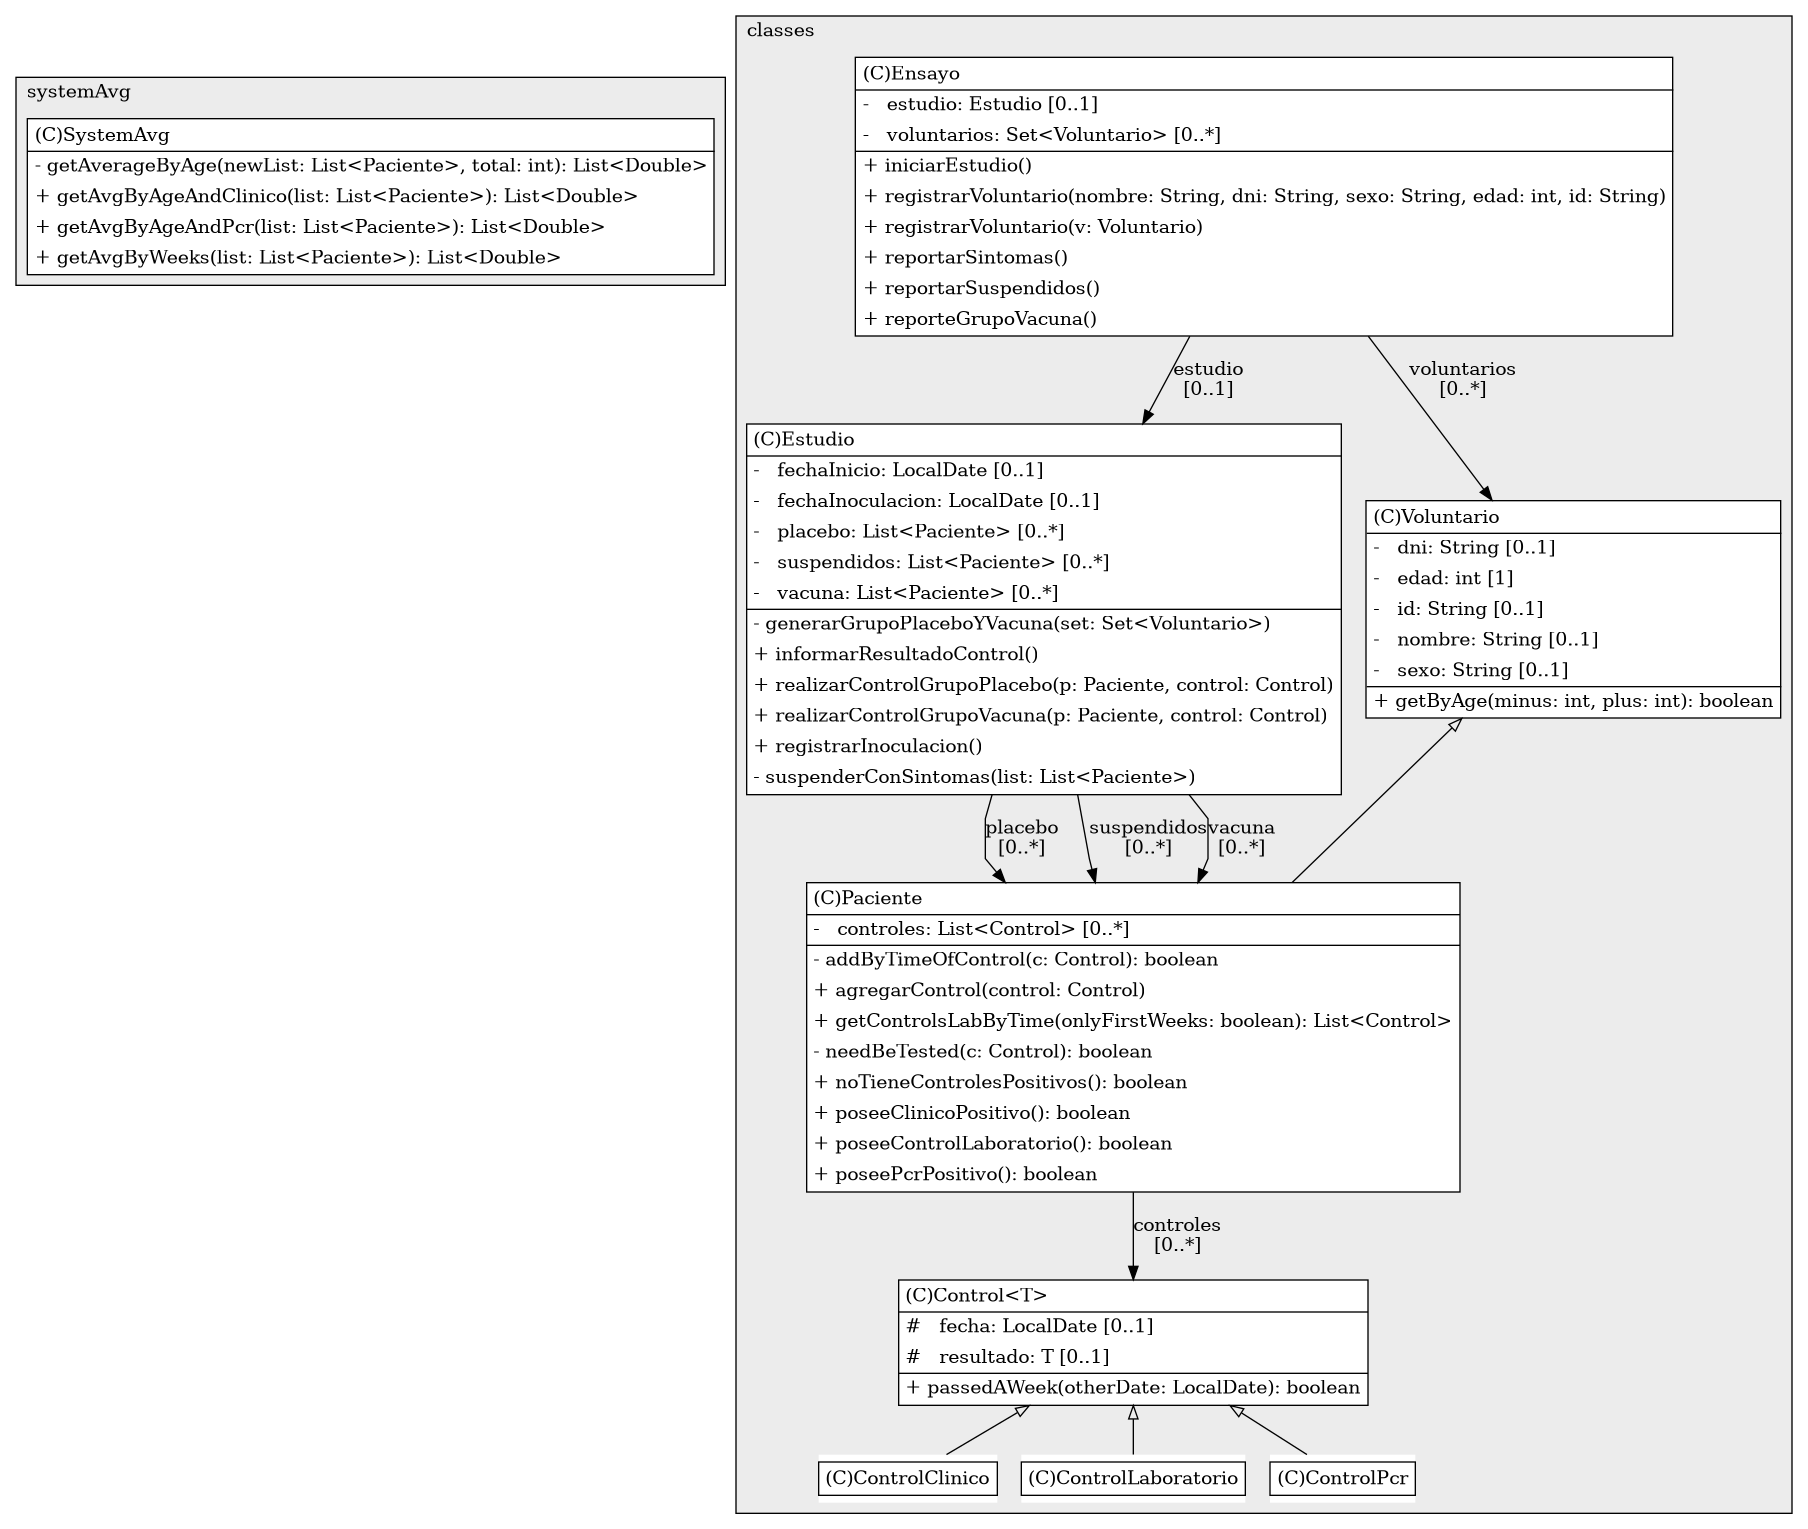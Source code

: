 @startuml

/' diagram meta data start
config=StructureConfiguration;
{
  "projectClassification": {
    "searchMode": "OpenProject", // OpenProject, AllProjects
    "includedProjects": "",
    "pathEndKeywords": "*.impl",
    "isClientPath": "",
    "isClientName": "",
    "isTestPath": "",
    "isTestName": "",
    "isMappingPath": "",
    "isMappingName": "",
    "isDataAccessPath": "",
    "isDataAccessName": "",
    "isDataStructurePath": "",
    "isDataStructureName": "",
    "isInterfaceStructuresPath": "",
    "isInterfaceStructuresName": "",
    "isEntryPointPath": "",
    "isEntryPointName": "",
    "treatFinalFieldsAsMandatory": false
  },
  "graphRestriction": {
    "classPackageExcludeFilter": "",
    "classPackageIncludeFilter": "",
    "classNameExcludeFilter": "",
    "classNameIncludeFilter": "",
    "methodNameExcludeFilter": "",
    "methodNameIncludeFilter": "",
    "removeByInheritance": "", // inheritance/annotation based filtering is done in a second step
    "removeByAnnotation": "",
    "removeByClassPackage": "", // cleanup the graph after inheritance/annotation based filtering is done
    "removeByClassName": "",
    "cutMappings": false,
    "cutEnum": true,
    "cutTests": true,
    "cutClient": true,
    "cutDataAccess": false,
    "cutInterfaceStructures": false,
    "cutDataStructures": false,
    "cutGetterAndSetter": true,
    "cutConstructors": true
  },
  "graphTraversal": {
    "forwardDepth": 6,
    "backwardDepth": 6,
    "classPackageExcludeFilter": "",
    "classPackageIncludeFilter": "",
    "classNameExcludeFilter": "",
    "classNameIncludeFilter": "",
    "methodNameExcludeFilter": "",
    "methodNameIncludeFilter": "",
    "hideMappings": false,
    "hideDataStructures": false,
    "hidePrivateMethods": true,
    "hideInterfaceCalls": true, // indirection: implementation -> interface (is hidden) -> implementation
    "onlyShowApplicationEntryPoints": false, // root node is included
    "useMethodCallsForStructureDiagram": "ForwardOnly" // ForwardOnly, BothDirections, No
  },
  "details": {
    "aggregation": "GroupByClass", // ByClass, GroupByClass, None
    "showClassGenericTypes": true,
    "showMethods": true,
    "showMethodParameterNames": true,
    "showMethodParameterTypes": true,
    "showMethodReturnType": true,
    "showPackageLevels": 2,
    "showDetailedClassStructure": true
  },
  "rootClass": "classes.Ensayo",
  "extensionCallbackMethod": "" // qualified.class.name#methodName - signature: public static String method(String)
}
diagram meta data end '/



digraph g {
    rankdir="TB"
    splines=polyline
    

'nodes 
subgraph cluster_1129098787 { 
   	label=systemAvg
	labeljust=l
	fillcolor="#ececec"
	style=filled
   
   SystemAvg388809307[
	label=<<TABLE BORDER="1" CELLBORDER="0" CELLPADDING="4" CELLSPACING="0">
<TR><TD ALIGN="LEFT" >(C)SystemAvg</TD></TR>
<HR/>
<TR><TD ALIGN="LEFT" >- getAverageByAge(newList: List&lt;Paciente&gt;, total: int): List&lt;Double&gt;</TD></TR>
<TR><TD ALIGN="LEFT" >+ getAvgByAgeAndClinico(list: List&lt;Paciente&gt;): List&lt;Double&gt;</TD></TR>
<TR><TD ALIGN="LEFT" >+ getAvgByAgeAndPcr(list: List&lt;Paciente&gt;): List&lt;Double&gt;</TD></TR>
<TR><TD ALIGN="LEFT" >+ getAvgByWeeks(list: List&lt;Paciente&gt;): List&lt;Double&gt;</TD></TR>
</TABLE>>
	style=filled
	margin=0
	shape=plaintext
	fillcolor="#FFFFFF"
];
} 

subgraph cluster_853620774 { 
   	label=classes
	labeljust=l
	fillcolor="#ececec"
	style=filled
   
   Control853620774[
	label=<<TABLE BORDER="1" CELLBORDER="0" CELLPADDING="4" CELLSPACING="0">
<TR><TD ALIGN="LEFT" >(C)Control&lt;T&gt;</TD></TR>
<HR/>
<TR><TD ALIGN="LEFT" >#   fecha: LocalDate [0..1]</TD></TR>
<TR><TD ALIGN="LEFT" >#   resultado: T [0..1]</TD></TR>
<HR/>
<TR><TD ALIGN="LEFT" >+ passedAWeek(otherDate: LocalDate): boolean</TD></TR>
</TABLE>>
	style=filled
	margin=0
	shape=plaintext
	fillcolor="#FFFFFF"
];

ControlClinico853620774[
	label=<<TABLE BORDER="1" CELLBORDER="0" CELLPADDING="4" CELLSPACING="0">
<TR><TD ALIGN="LEFT" >(C)ControlClinico</TD></TR>
</TABLE>>
	style=filled
	margin=0
	shape=plaintext
	fillcolor="#FFFFFF"
];

ControlLaboratorio853620774[
	label=<<TABLE BORDER="1" CELLBORDER="0" CELLPADDING="4" CELLSPACING="0">
<TR><TD ALIGN="LEFT" >(C)ControlLaboratorio</TD></TR>
</TABLE>>
	style=filled
	margin=0
	shape=plaintext
	fillcolor="#FFFFFF"
];

ControlPcr853620774[
	label=<<TABLE BORDER="1" CELLBORDER="0" CELLPADDING="4" CELLSPACING="0">
<TR><TD ALIGN="LEFT" >(C)ControlPcr</TD></TR>
</TABLE>>
	style=filled
	margin=0
	shape=plaintext
	fillcolor="#FFFFFF"
];

Ensayo853620774[
	label=<<TABLE BORDER="1" CELLBORDER="0" CELLPADDING="4" CELLSPACING="0">
<TR><TD ALIGN="LEFT" >(C)Ensayo</TD></TR>
<HR/>
<TR><TD ALIGN="LEFT" >-   estudio: Estudio [0..1]</TD></TR>
<TR><TD ALIGN="LEFT" >-   voluntarios: Set&lt;Voluntario&gt; [0..*]</TD></TR>
<HR/>
<TR><TD ALIGN="LEFT" >+ iniciarEstudio()</TD></TR>
<TR><TD ALIGN="LEFT" >+ registrarVoluntario(nombre: String, dni: String, sexo: String, edad: int, id: String)</TD></TR>
<TR><TD ALIGN="LEFT" >+ registrarVoluntario(v: Voluntario)</TD></TR>
<TR><TD ALIGN="LEFT" >+ reportarSintomas()</TD></TR>
<TR><TD ALIGN="LEFT" >+ reportarSuspendidos()</TD></TR>
<TR><TD ALIGN="LEFT" >+ reporteGrupoVacuna()</TD></TR>
</TABLE>>
	style=filled
	margin=0
	shape=plaintext
	fillcolor="#FFFFFF"
];

Estudio853620774[
	label=<<TABLE BORDER="1" CELLBORDER="0" CELLPADDING="4" CELLSPACING="0">
<TR><TD ALIGN="LEFT" >(C)Estudio</TD></TR>
<HR/>
<TR><TD ALIGN="LEFT" >-   fechaInicio: LocalDate [0..1]</TD></TR>
<TR><TD ALIGN="LEFT" >-   fechaInoculacion: LocalDate [0..1]</TD></TR>
<TR><TD ALIGN="LEFT" >-   placebo: List&lt;Paciente&gt; [0..*]</TD></TR>
<TR><TD ALIGN="LEFT" >-   suspendidos: List&lt;Paciente&gt; [0..*]</TD></TR>
<TR><TD ALIGN="LEFT" >-   vacuna: List&lt;Paciente&gt; [0..*]</TD></TR>
<HR/>
<TR><TD ALIGN="LEFT" >- generarGrupoPlaceboYVacuna(set: Set&lt;Voluntario&gt;)</TD></TR>
<TR><TD ALIGN="LEFT" >+ informarResultadoControl()</TD></TR>
<TR><TD ALIGN="LEFT" >+ realizarControlGrupoPlacebo(p: Paciente, control: Control)</TD></TR>
<TR><TD ALIGN="LEFT" >+ realizarControlGrupoVacuna(p: Paciente, control: Control)</TD></TR>
<TR><TD ALIGN="LEFT" >+ registrarInoculacion()</TD></TR>
<TR><TD ALIGN="LEFT" >- suspenderConSintomas(list: List&lt;Paciente&gt;)</TD></TR>
</TABLE>>
	style=filled
	margin=0
	shape=plaintext
	fillcolor="#FFFFFF"
];

Paciente853620774[
	label=<<TABLE BORDER="1" CELLBORDER="0" CELLPADDING="4" CELLSPACING="0">
<TR><TD ALIGN="LEFT" >(C)Paciente</TD></TR>
<HR/>
<TR><TD ALIGN="LEFT" >-   controles: List&lt;Control&gt; [0..*]</TD></TR>
<HR/>
<TR><TD ALIGN="LEFT" >- addByTimeOfControl(c: Control): boolean</TD></TR>
<TR><TD ALIGN="LEFT" >+ agregarControl(control: Control)</TD></TR>
<TR><TD ALIGN="LEFT" >+ getControlsLabByTime(onlyFirstWeeks: boolean): List&lt;Control&gt;</TD></TR>
<TR><TD ALIGN="LEFT" >- needBeTested(c: Control): boolean</TD></TR>
<TR><TD ALIGN="LEFT" >+ noTieneControlesPositivos(): boolean</TD></TR>
<TR><TD ALIGN="LEFT" >+ poseeClinicoPositivo(): boolean</TD></TR>
<TR><TD ALIGN="LEFT" >+ poseeControlLaboratorio(): boolean</TD></TR>
<TR><TD ALIGN="LEFT" >+ poseePcrPositivo(): boolean</TD></TR>
</TABLE>>
	style=filled
	margin=0
	shape=plaintext
	fillcolor="#FFFFFF"
];

Voluntario853620774[
	label=<<TABLE BORDER="1" CELLBORDER="0" CELLPADDING="4" CELLSPACING="0">
<TR><TD ALIGN="LEFT" >(C)Voluntario</TD></TR>
<HR/>
<TR><TD ALIGN="LEFT" >-   dni: String [0..1]</TD></TR>
<TR><TD ALIGN="LEFT" >-   edad: int [1]</TD></TR>
<TR><TD ALIGN="LEFT" >-   id: String [0..1]</TD></TR>
<TR><TD ALIGN="LEFT" >-   nombre: String [0..1]</TD></TR>
<TR><TD ALIGN="LEFT" >-   sexo: String [0..1]</TD></TR>
<HR/>
<TR><TD ALIGN="LEFT" >+ getByAge(minus: int, plus: int): boolean</TD></TR>
</TABLE>>
	style=filled
	margin=0
	shape=plaintext
	fillcolor="#FFFFFF"
];
} 

'edges    
Control853620774 -> ControlClinico853620774[arrowhead=none, arrowtail=empty, dir=both];
Control853620774 -> ControlLaboratorio853620774[arrowhead=none, arrowtail=empty, dir=both];
Control853620774 -> ControlPcr853620774[arrowhead=none, arrowtail=empty, dir=both];
Ensayo853620774 -> Estudio853620774[label="estudio
[0..1]"];
Ensayo853620774 -> Voluntario853620774[label="voluntarios
[0..*]"];
Estudio853620774 -> Paciente853620774[label="placebo
[0..*]"];
Estudio853620774 -> Paciente853620774[label="suspendidos
[0..*]"];
Estudio853620774 -> Paciente853620774[label="vacuna
[0..*]"];
Paciente853620774 -> Control853620774[label="controles
[0..*]"];
Voluntario853620774 -> Paciente853620774[arrowhead=none, arrowtail=empty, dir=both];
    
}
@enduml